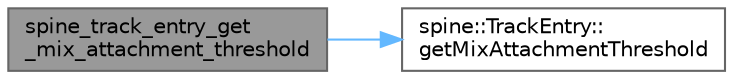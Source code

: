 digraph "spine_track_entry_get_mix_attachment_threshold"
{
 // LATEX_PDF_SIZE
  bgcolor="transparent";
  edge [fontname=Helvetica,fontsize=10,labelfontname=Helvetica,labelfontsize=10];
  node [fontname=Helvetica,fontsize=10,shape=box,height=0.2,width=0.4];
  rankdir="LR";
  Node1 [id="Node000001",label="spine_track_entry_get\l_mix_attachment_threshold",height=0.2,width=0.4,color="gray40", fillcolor="grey60", style="filled", fontcolor="black",tooltip=" "];
  Node1 -> Node2 [id="edge1_Node000001_Node000002",color="steelblue1",style="solid",tooltip=" "];
  Node2 [id="Node000002",label="spine::TrackEntry::\lgetMixAttachmentThreshold",height=0.2,width=0.4,color="grey40", fillcolor="white", style="filled",URL="$classspine_1_1_track_entry.html#a8419a6373d353f3bb0b5b710edc3e8dd",tooltip=" "];
}
